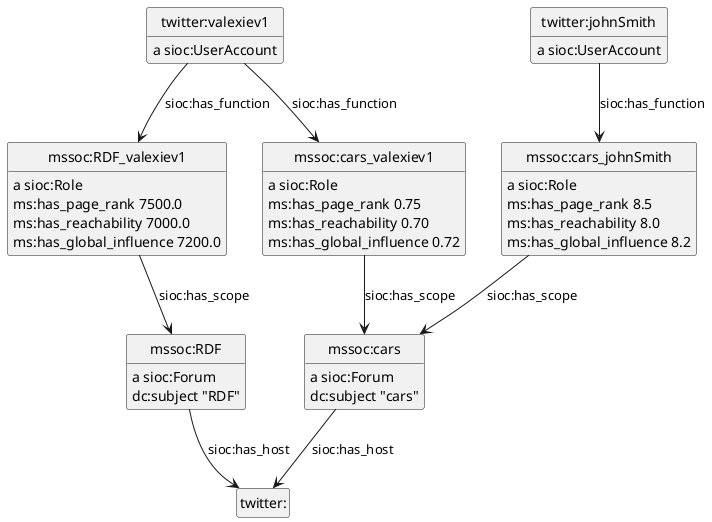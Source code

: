 @startuml
hide empty methods
hide empty attributes
hide circle
skinparam classAttributeIconSize 0
class mssoc_cars_valexiev1 as "mssoc:cars_valexiev1"
mssoc_cars_valexiev1 : a sioc:Role
class mssoc_cars as "mssoc:cars"
mssoc_cars_valexiev1 --> mssoc_cars : sioc:has_scope
mssoc_cars_valexiev1 : ms:has_page_rank 0.75
mssoc_cars_valexiev1 : ms:has_reachability 0.70
mssoc_cars_valexiev1 : ms:has_global_influence 0.72
class mssoc_RDF_valexiev1 as "mssoc:RDF_valexiev1"
mssoc_RDF_valexiev1 : a sioc:Role
class mssoc_RDF as "mssoc:RDF"
mssoc_RDF_valexiev1 --> mssoc_RDF : sioc:has_scope
mssoc_RDF_valexiev1 : ms:has_page_rank 7500.0
mssoc_RDF_valexiev1 : ms:has_reachability 7000.0
mssoc_RDF_valexiev1 : ms:has_global_influence 7200.0
class mssoc_cars_johnSmith as "mssoc:cars_johnSmith"
mssoc_cars_johnSmith : a sioc:Role
mssoc_cars_johnSmith --> mssoc_cars : sioc:has_scope
mssoc_cars_johnSmith : ms:has_page_rank 8.5
mssoc_cars_johnSmith : ms:has_reachability 8.0
mssoc_cars_johnSmith : ms:has_global_influence 8.2
class twitter_johnSmith as "twitter:johnSmith"
twitter_johnSmith : a sioc:UserAccount
twitter_johnSmith --> mssoc_cars_johnSmith : sioc:has_function
mssoc_RDF : a sioc:Forum
class twitter_ as "twitter:"
mssoc_RDF --> twitter_ : sioc:has_host
mssoc_RDF : dc:subject "RDF"
class twitter_valexiev1 as "twitter:valexiev1"
twitter_valexiev1 : a sioc:UserAccount
twitter_valexiev1 --> mssoc_cars_valexiev1 : sioc:has_function
twitter_valexiev1 --> mssoc_RDF_valexiev1 : sioc:has_function
mssoc_cars : a sioc:Forum
mssoc_cars --> twitter_ : sioc:has_host
mssoc_cars : dc:subject "cars"
@enduml
